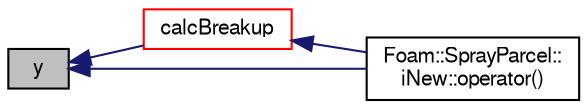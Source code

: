 digraph "y"
{
  bgcolor="transparent";
  edge [fontname="FreeSans",fontsize="10",labelfontname="FreeSans",labelfontsize="10"];
  node [fontname="FreeSans",fontsize="10",shape=record];
  rankdir="LR";
  Node105 [label="y",height=0.2,width=0.4,color="black", fillcolor="grey75", style="filled", fontcolor="black"];
  Node105 -> Node106 [dir="back",color="midnightblue",fontsize="10",style="solid",fontname="FreeSans"];
  Node106 [label="calcBreakup",height=0.2,width=0.4,color="red",URL="$a24534.html#af788f9bd434c7cabde1b08a11956ae1a",tooltip="Correct parcel properties according to breakup model. "];
  Node106 -> Node111 [dir="back",color="midnightblue",fontsize="10",style="solid",fontname="FreeSans"];
  Node111 [label="Foam::SprayParcel::\liNew::operator()",height=0.2,width=0.4,color="black",URL="$a24542.html#a91088952f4c10fdcd976f75ea537a07a"];
  Node105 -> Node111 [dir="back",color="midnightblue",fontsize="10",style="solid",fontname="FreeSans"];
}
